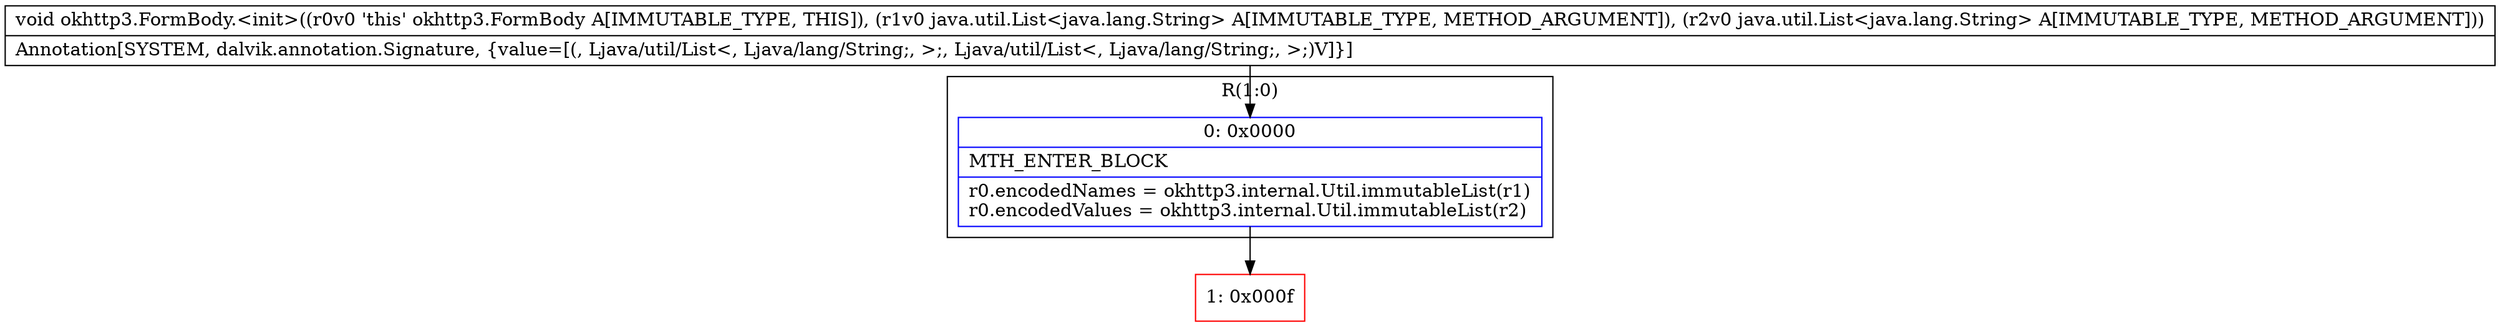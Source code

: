digraph "CFG forokhttp3.FormBody.\<init\>(Ljava\/util\/List;Ljava\/util\/List;)V" {
subgraph cluster_Region_493708968 {
label = "R(1:0)";
node [shape=record,color=blue];
Node_0 [shape=record,label="{0\:\ 0x0000|MTH_ENTER_BLOCK\l|r0.encodedNames = okhttp3.internal.Util.immutableList(r1)\lr0.encodedValues = okhttp3.internal.Util.immutableList(r2)\l}"];
}
Node_1 [shape=record,color=red,label="{1\:\ 0x000f}"];
MethodNode[shape=record,label="{void okhttp3.FormBody.\<init\>((r0v0 'this' okhttp3.FormBody A[IMMUTABLE_TYPE, THIS]), (r1v0 java.util.List\<java.lang.String\> A[IMMUTABLE_TYPE, METHOD_ARGUMENT]), (r2v0 java.util.List\<java.lang.String\> A[IMMUTABLE_TYPE, METHOD_ARGUMENT]))  | Annotation[SYSTEM, dalvik.annotation.Signature, \{value=[(, Ljava\/util\/List\<, Ljava\/lang\/String;, \>;, Ljava\/util\/List\<, Ljava\/lang\/String;, \>;)V]\}]\l}"];
MethodNode -> Node_0;
Node_0 -> Node_1;
}

